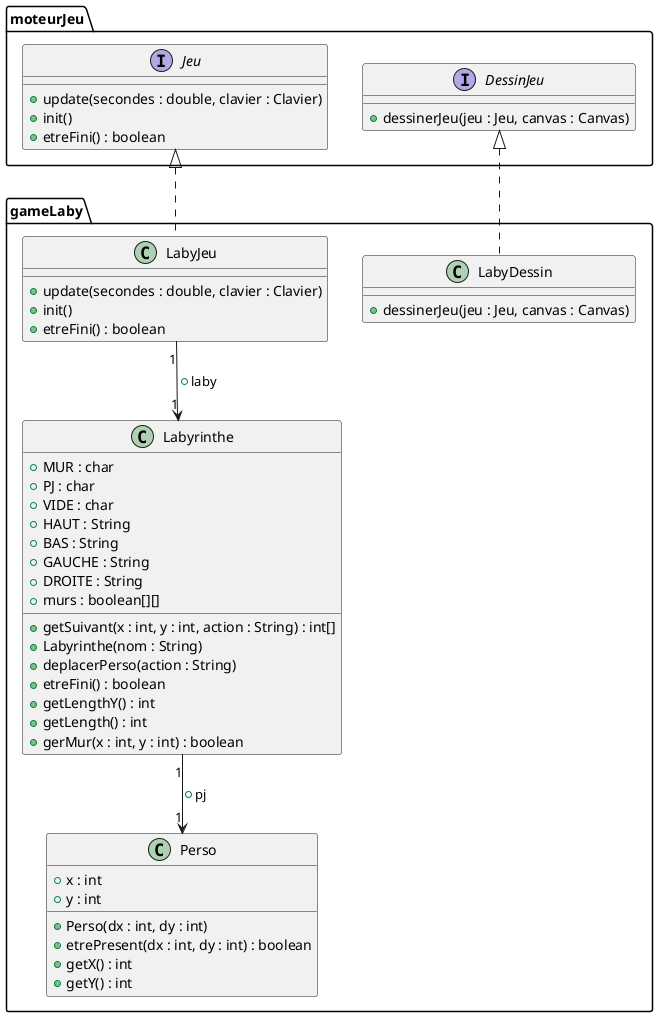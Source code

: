 @startuml
package moteurJeu {
interface Jeu{
+update(secondes : double, clavier : Clavier)
+init()
+etreFini() : boolean
}

interface DessinJeu{
+dessinerJeu(jeu : Jeu, canvas : Canvas)
}
}

package gameLaby {
class Labyrinthe{
+MUR : char
+PJ : char
+VIDE : char
+HAUT : String
+BAS : String
+GAUCHE : String
+DROITE : String
+murs : boolean[][]
+getSuivant(x : int, y : int, action : String) : int[]
+Labyrinthe(nom : String)
+deplacerPerso(action : String)
+etreFini() : boolean
+getLengthY() : int
+getLength() : int
+gerMur(x : int, y : int) : boolean
}

class Perso{
+x : int
+y : int
+Perso(dx : int, dy : int)
+etrePresent(dx : int, dy : int) : boolean
+getX() : int
+getY() : int
}


class LabyJeu{
+update(secondes : double, clavier : Clavier)
+init()
+etreFini() : boolean
}

class LabyDessin{
+dessinerJeu(jeu : Jeu, canvas : Canvas)
}
}

Labyrinthe "1" --> "1" Perso : "+pj"
LabyJeu "1" --> "1" Labyrinthe : "+laby"
Jeu <|.. LabyJeu
DessinJeu <|.. LabyDessin
@enduml